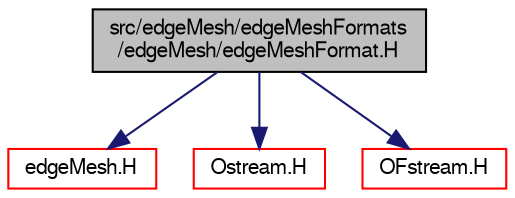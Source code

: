 digraph "src/edgeMesh/edgeMeshFormats/edgeMesh/edgeMeshFormat.H"
{
  bgcolor="transparent";
  edge [fontname="FreeSans",fontsize="10",labelfontname="FreeSans",labelfontsize="10"];
  node [fontname="FreeSans",fontsize="10",shape=record];
  Node0 [label="src/edgeMesh/edgeMeshFormats\l/edgeMesh/edgeMeshFormat.H",height=0.2,width=0.4,color="black", fillcolor="grey75", style="filled", fontcolor="black"];
  Node0 -> Node1 [color="midnightblue",fontsize="10",style="solid",fontname="FreeSans"];
  Node1 [label="edgeMesh.H",height=0.2,width=0.4,color="red",URL="$a00893.html"];
  Node0 -> Node34 [color="midnightblue",fontsize="10",style="solid",fontname="FreeSans"];
  Node34 [label="Ostream.H",height=0.2,width=0.4,color="red",URL="$a09098.html"];
  Node0 -> Node143 [color="midnightblue",fontsize="10",style="solid",fontname="FreeSans"];
  Node143 [label="OFstream.H",height=0.2,width=0.4,color="red",URL="$a09065.html"];
}
